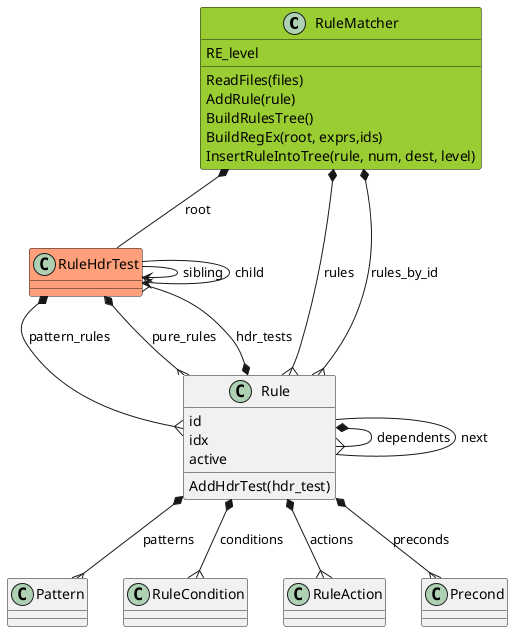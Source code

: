 @startuml file_analysis

class RuleMatcher #YellowGreen{
    RE_level
    ReadFiles(files)
    AddRule(rule)
    BuildRulesTree()
    BuildRegEx(root, exprs,ids)
    InsertRuleIntoTree(rule, num, dest, level)
}
RuleMatcher *-- RuleHdrTest: root
RuleMatcher *--{ Rule: rules
RuleMatcher *--{ Rule: rules_by_id
class RuleHdrTest #LightSalmon{

}
RuleHdrTest --> RuleHdrTest: sibling
RuleHdrTest --> RuleHdrTest: child
RuleHdrTest *--{ Rule: pattern_rules
RuleHdrTest *--{ Rule: pure_rules
class Rule{
    id
    idx
    active

    AddHdrTest(hdr_test)
}
Rule *--{ RuleHdrTest: hdr_tests
Rule *--{ Pattern: patterns
Rule *--{ RuleCondition: conditions
Rule *--{ RuleAction: actions
Rule *--{ Precond: preconds
Rule *--{ Rule: dependents
Rule -- Rule: next
@enduml